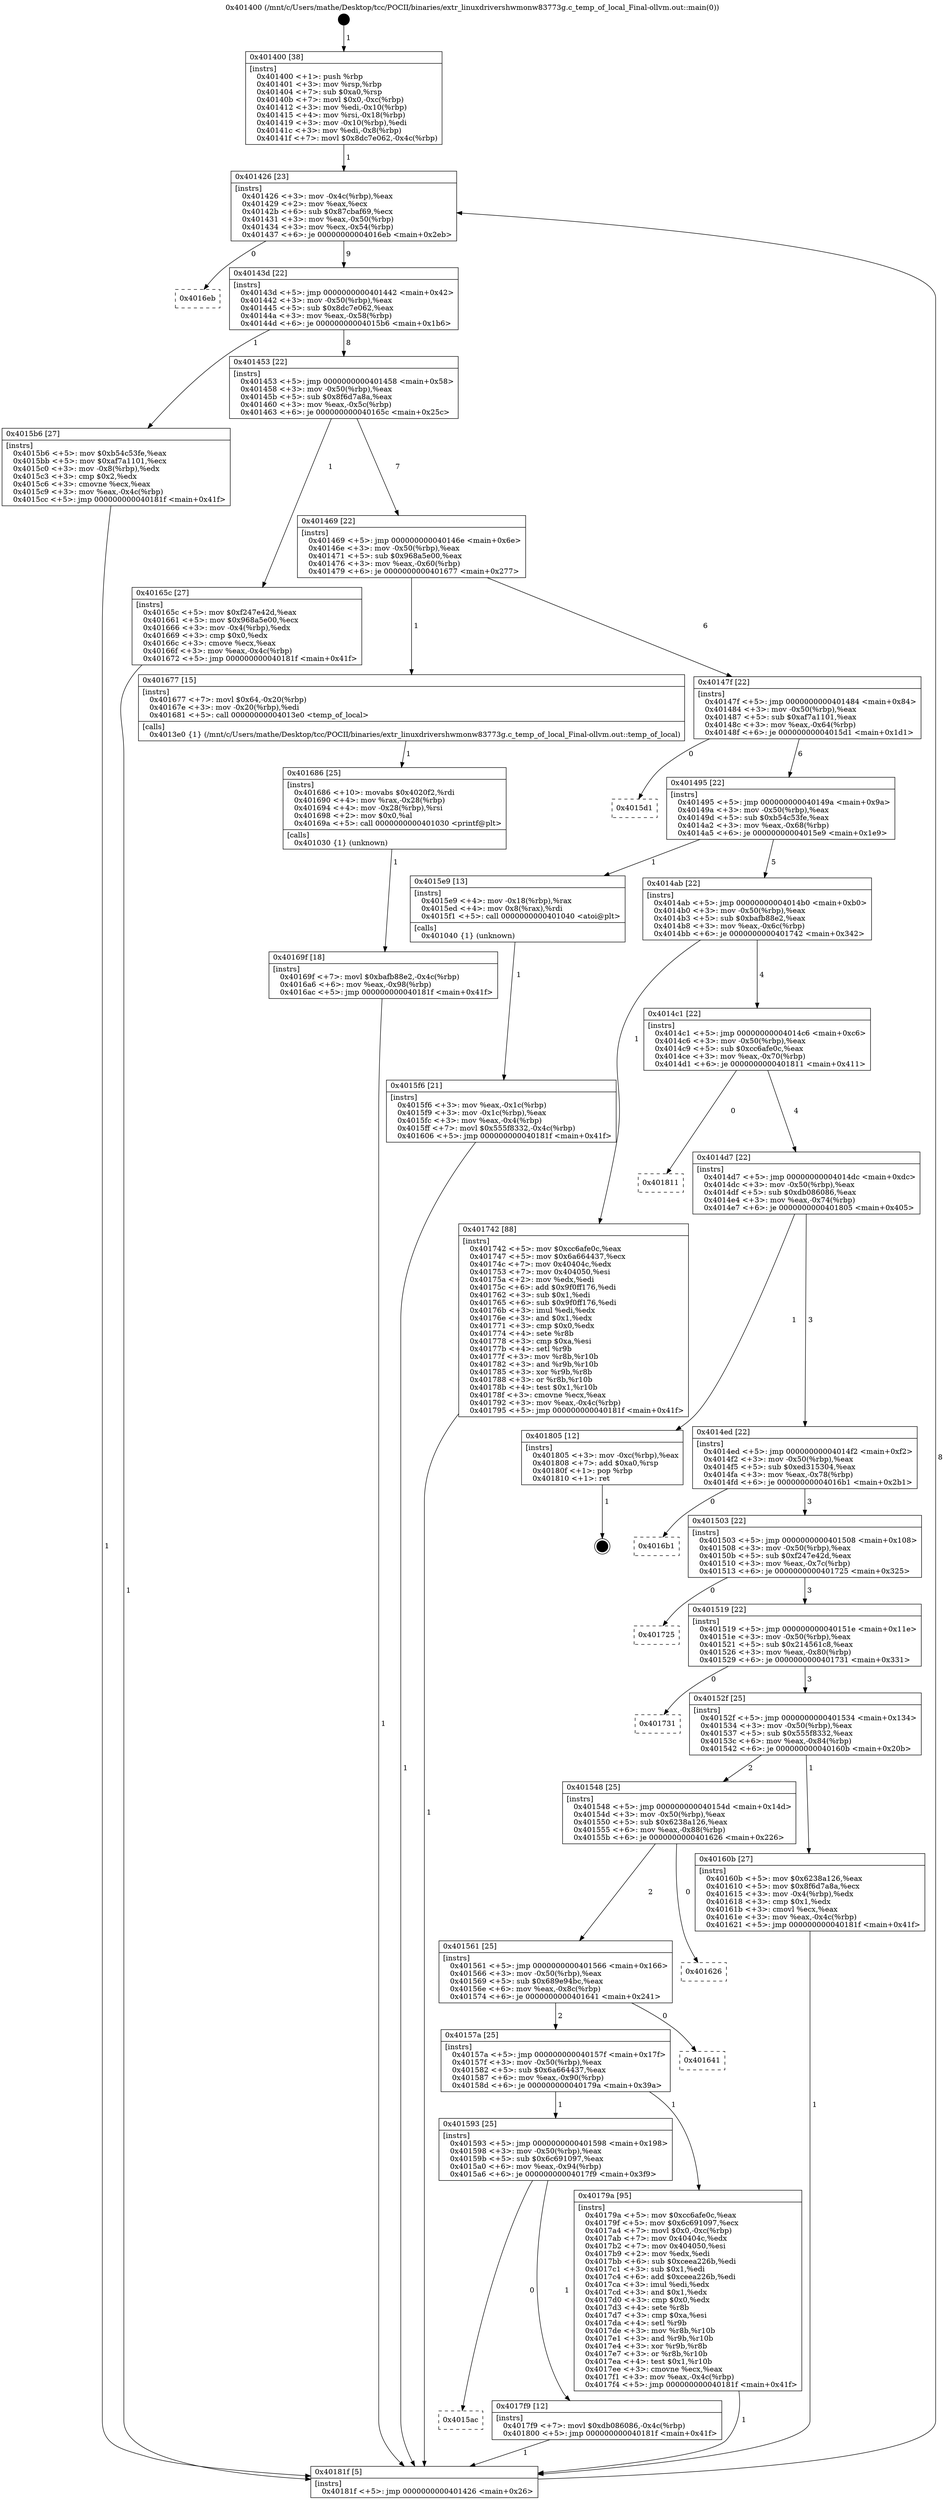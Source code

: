 digraph "0x401400" {
  label = "0x401400 (/mnt/c/Users/mathe/Desktop/tcc/POCII/binaries/extr_linuxdrivershwmonw83773g.c_temp_of_local_Final-ollvm.out::main(0))"
  labelloc = "t"
  node[shape=record]

  Entry [label="",width=0.3,height=0.3,shape=circle,fillcolor=black,style=filled]
  "0x401426" [label="{
     0x401426 [23]\l
     | [instrs]\l
     &nbsp;&nbsp;0x401426 \<+3\>: mov -0x4c(%rbp),%eax\l
     &nbsp;&nbsp;0x401429 \<+2\>: mov %eax,%ecx\l
     &nbsp;&nbsp;0x40142b \<+6\>: sub $0x87cbaf69,%ecx\l
     &nbsp;&nbsp;0x401431 \<+3\>: mov %eax,-0x50(%rbp)\l
     &nbsp;&nbsp;0x401434 \<+3\>: mov %ecx,-0x54(%rbp)\l
     &nbsp;&nbsp;0x401437 \<+6\>: je 00000000004016eb \<main+0x2eb\>\l
  }"]
  "0x4016eb" [label="{
     0x4016eb\l
  }", style=dashed]
  "0x40143d" [label="{
     0x40143d [22]\l
     | [instrs]\l
     &nbsp;&nbsp;0x40143d \<+5\>: jmp 0000000000401442 \<main+0x42\>\l
     &nbsp;&nbsp;0x401442 \<+3\>: mov -0x50(%rbp),%eax\l
     &nbsp;&nbsp;0x401445 \<+5\>: sub $0x8dc7e062,%eax\l
     &nbsp;&nbsp;0x40144a \<+3\>: mov %eax,-0x58(%rbp)\l
     &nbsp;&nbsp;0x40144d \<+6\>: je 00000000004015b6 \<main+0x1b6\>\l
  }"]
  Exit [label="",width=0.3,height=0.3,shape=circle,fillcolor=black,style=filled,peripheries=2]
  "0x4015b6" [label="{
     0x4015b6 [27]\l
     | [instrs]\l
     &nbsp;&nbsp;0x4015b6 \<+5\>: mov $0xb54c53fe,%eax\l
     &nbsp;&nbsp;0x4015bb \<+5\>: mov $0xaf7a1101,%ecx\l
     &nbsp;&nbsp;0x4015c0 \<+3\>: mov -0x8(%rbp),%edx\l
     &nbsp;&nbsp;0x4015c3 \<+3\>: cmp $0x2,%edx\l
     &nbsp;&nbsp;0x4015c6 \<+3\>: cmovne %ecx,%eax\l
     &nbsp;&nbsp;0x4015c9 \<+3\>: mov %eax,-0x4c(%rbp)\l
     &nbsp;&nbsp;0x4015cc \<+5\>: jmp 000000000040181f \<main+0x41f\>\l
  }"]
  "0x401453" [label="{
     0x401453 [22]\l
     | [instrs]\l
     &nbsp;&nbsp;0x401453 \<+5\>: jmp 0000000000401458 \<main+0x58\>\l
     &nbsp;&nbsp;0x401458 \<+3\>: mov -0x50(%rbp),%eax\l
     &nbsp;&nbsp;0x40145b \<+5\>: sub $0x8f6d7a8a,%eax\l
     &nbsp;&nbsp;0x401460 \<+3\>: mov %eax,-0x5c(%rbp)\l
     &nbsp;&nbsp;0x401463 \<+6\>: je 000000000040165c \<main+0x25c\>\l
  }"]
  "0x40181f" [label="{
     0x40181f [5]\l
     | [instrs]\l
     &nbsp;&nbsp;0x40181f \<+5\>: jmp 0000000000401426 \<main+0x26\>\l
  }"]
  "0x401400" [label="{
     0x401400 [38]\l
     | [instrs]\l
     &nbsp;&nbsp;0x401400 \<+1\>: push %rbp\l
     &nbsp;&nbsp;0x401401 \<+3\>: mov %rsp,%rbp\l
     &nbsp;&nbsp;0x401404 \<+7\>: sub $0xa0,%rsp\l
     &nbsp;&nbsp;0x40140b \<+7\>: movl $0x0,-0xc(%rbp)\l
     &nbsp;&nbsp;0x401412 \<+3\>: mov %edi,-0x10(%rbp)\l
     &nbsp;&nbsp;0x401415 \<+4\>: mov %rsi,-0x18(%rbp)\l
     &nbsp;&nbsp;0x401419 \<+3\>: mov -0x10(%rbp),%edi\l
     &nbsp;&nbsp;0x40141c \<+3\>: mov %edi,-0x8(%rbp)\l
     &nbsp;&nbsp;0x40141f \<+7\>: movl $0x8dc7e062,-0x4c(%rbp)\l
  }"]
  "0x4015ac" [label="{
     0x4015ac\l
  }", style=dashed]
  "0x40165c" [label="{
     0x40165c [27]\l
     | [instrs]\l
     &nbsp;&nbsp;0x40165c \<+5\>: mov $0xf247e42d,%eax\l
     &nbsp;&nbsp;0x401661 \<+5\>: mov $0x968a5e00,%ecx\l
     &nbsp;&nbsp;0x401666 \<+3\>: mov -0x4(%rbp),%edx\l
     &nbsp;&nbsp;0x401669 \<+3\>: cmp $0x0,%edx\l
     &nbsp;&nbsp;0x40166c \<+3\>: cmove %ecx,%eax\l
     &nbsp;&nbsp;0x40166f \<+3\>: mov %eax,-0x4c(%rbp)\l
     &nbsp;&nbsp;0x401672 \<+5\>: jmp 000000000040181f \<main+0x41f\>\l
  }"]
  "0x401469" [label="{
     0x401469 [22]\l
     | [instrs]\l
     &nbsp;&nbsp;0x401469 \<+5\>: jmp 000000000040146e \<main+0x6e\>\l
     &nbsp;&nbsp;0x40146e \<+3\>: mov -0x50(%rbp),%eax\l
     &nbsp;&nbsp;0x401471 \<+5\>: sub $0x968a5e00,%eax\l
     &nbsp;&nbsp;0x401476 \<+3\>: mov %eax,-0x60(%rbp)\l
     &nbsp;&nbsp;0x401479 \<+6\>: je 0000000000401677 \<main+0x277\>\l
  }"]
  "0x4017f9" [label="{
     0x4017f9 [12]\l
     | [instrs]\l
     &nbsp;&nbsp;0x4017f9 \<+7\>: movl $0xdb086086,-0x4c(%rbp)\l
     &nbsp;&nbsp;0x401800 \<+5\>: jmp 000000000040181f \<main+0x41f\>\l
  }"]
  "0x401677" [label="{
     0x401677 [15]\l
     | [instrs]\l
     &nbsp;&nbsp;0x401677 \<+7\>: movl $0x64,-0x20(%rbp)\l
     &nbsp;&nbsp;0x40167e \<+3\>: mov -0x20(%rbp),%edi\l
     &nbsp;&nbsp;0x401681 \<+5\>: call 00000000004013e0 \<temp_of_local\>\l
     | [calls]\l
     &nbsp;&nbsp;0x4013e0 \{1\} (/mnt/c/Users/mathe/Desktop/tcc/POCII/binaries/extr_linuxdrivershwmonw83773g.c_temp_of_local_Final-ollvm.out::temp_of_local)\l
  }"]
  "0x40147f" [label="{
     0x40147f [22]\l
     | [instrs]\l
     &nbsp;&nbsp;0x40147f \<+5\>: jmp 0000000000401484 \<main+0x84\>\l
     &nbsp;&nbsp;0x401484 \<+3\>: mov -0x50(%rbp),%eax\l
     &nbsp;&nbsp;0x401487 \<+5\>: sub $0xaf7a1101,%eax\l
     &nbsp;&nbsp;0x40148c \<+3\>: mov %eax,-0x64(%rbp)\l
     &nbsp;&nbsp;0x40148f \<+6\>: je 00000000004015d1 \<main+0x1d1\>\l
  }"]
  "0x401593" [label="{
     0x401593 [25]\l
     | [instrs]\l
     &nbsp;&nbsp;0x401593 \<+5\>: jmp 0000000000401598 \<main+0x198\>\l
     &nbsp;&nbsp;0x401598 \<+3\>: mov -0x50(%rbp),%eax\l
     &nbsp;&nbsp;0x40159b \<+5\>: sub $0x6c691097,%eax\l
     &nbsp;&nbsp;0x4015a0 \<+6\>: mov %eax,-0x94(%rbp)\l
     &nbsp;&nbsp;0x4015a6 \<+6\>: je 00000000004017f9 \<main+0x3f9\>\l
  }"]
  "0x4015d1" [label="{
     0x4015d1\l
  }", style=dashed]
  "0x401495" [label="{
     0x401495 [22]\l
     | [instrs]\l
     &nbsp;&nbsp;0x401495 \<+5\>: jmp 000000000040149a \<main+0x9a\>\l
     &nbsp;&nbsp;0x40149a \<+3\>: mov -0x50(%rbp),%eax\l
     &nbsp;&nbsp;0x40149d \<+5\>: sub $0xb54c53fe,%eax\l
     &nbsp;&nbsp;0x4014a2 \<+3\>: mov %eax,-0x68(%rbp)\l
     &nbsp;&nbsp;0x4014a5 \<+6\>: je 00000000004015e9 \<main+0x1e9\>\l
  }"]
  "0x40179a" [label="{
     0x40179a [95]\l
     | [instrs]\l
     &nbsp;&nbsp;0x40179a \<+5\>: mov $0xcc6afe0c,%eax\l
     &nbsp;&nbsp;0x40179f \<+5\>: mov $0x6c691097,%ecx\l
     &nbsp;&nbsp;0x4017a4 \<+7\>: movl $0x0,-0xc(%rbp)\l
     &nbsp;&nbsp;0x4017ab \<+7\>: mov 0x40404c,%edx\l
     &nbsp;&nbsp;0x4017b2 \<+7\>: mov 0x404050,%esi\l
     &nbsp;&nbsp;0x4017b9 \<+2\>: mov %edx,%edi\l
     &nbsp;&nbsp;0x4017bb \<+6\>: sub $0xceea226b,%edi\l
     &nbsp;&nbsp;0x4017c1 \<+3\>: sub $0x1,%edi\l
     &nbsp;&nbsp;0x4017c4 \<+6\>: add $0xceea226b,%edi\l
     &nbsp;&nbsp;0x4017ca \<+3\>: imul %edi,%edx\l
     &nbsp;&nbsp;0x4017cd \<+3\>: and $0x1,%edx\l
     &nbsp;&nbsp;0x4017d0 \<+3\>: cmp $0x0,%edx\l
     &nbsp;&nbsp;0x4017d3 \<+4\>: sete %r8b\l
     &nbsp;&nbsp;0x4017d7 \<+3\>: cmp $0xa,%esi\l
     &nbsp;&nbsp;0x4017da \<+4\>: setl %r9b\l
     &nbsp;&nbsp;0x4017de \<+3\>: mov %r8b,%r10b\l
     &nbsp;&nbsp;0x4017e1 \<+3\>: and %r9b,%r10b\l
     &nbsp;&nbsp;0x4017e4 \<+3\>: xor %r9b,%r8b\l
     &nbsp;&nbsp;0x4017e7 \<+3\>: or %r8b,%r10b\l
     &nbsp;&nbsp;0x4017ea \<+4\>: test $0x1,%r10b\l
     &nbsp;&nbsp;0x4017ee \<+3\>: cmovne %ecx,%eax\l
     &nbsp;&nbsp;0x4017f1 \<+3\>: mov %eax,-0x4c(%rbp)\l
     &nbsp;&nbsp;0x4017f4 \<+5\>: jmp 000000000040181f \<main+0x41f\>\l
  }"]
  "0x4015e9" [label="{
     0x4015e9 [13]\l
     | [instrs]\l
     &nbsp;&nbsp;0x4015e9 \<+4\>: mov -0x18(%rbp),%rax\l
     &nbsp;&nbsp;0x4015ed \<+4\>: mov 0x8(%rax),%rdi\l
     &nbsp;&nbsp;0x4015f1 \<+5\>: call 0000000000401040 \<atoi@plt\>\l
     | [calls]\l
     &nbsp;&nbsp;0x401040 \{1\} (unknown)\l
  }"]
  "0x4014ab" [label="{
     0x4014ab [22]\l
     | [instrs]\l
     &nbsp;&nbsp;0x4014ab \<+5\>: jmp 00000000004014b0 \<main+0xb0\>\l
     &nbsp;&nbsp;0x4014b0 \<+3\>: mov -0x50(%rbp),%eax\l
     &nbsp;&nbsp;0x4014b3 \<+5\>: sub $0xbafb88e2,%eax\l
     &nbsp;&nbsp;0x4014b8 \<+3\>: mov %eax,-0x6c(%rbp)\l
     &nbsp;&nbsp;0x4014bb \<+6\>: je 0000000000401742 \<main+0x342\>\l
  }"]
  "0x4015f6" [label="{
     0x4015f6 [21]\l
     | [instrs]\l
     &nbsp;&nbsp;0x4015f6 \<+3\>: mov %eax,-0x1c(%rbp)\l
     &nbsp;&nbsp;0x4015f9 \<+3\>: mov -0x1c(%rbp),%eax\l
     &nbsp;&nbsp;0x4015fc \<+3\>: mov %eax,-0x4(%rbp)\l
     &nbsp;&nbsp;0x4015ff \<+7\>: movl $0x555f8332,-0x4c(%rbp)\l
     &nbsp;&nbsp;0x401606 \<+5\>: jmp 000000000040181f \<main+0x41f\>\l
  }"]
  "0x40157a" [label="{
     0x40157a [25]\l
     | [instrs]\l
     &nbsp;&nbsp;0x40157a \<+5\>: jmp 000000000040157f \<main+0x17f\>\l
     &nbsp;&nbsp;0x40157f \<+3\>: mov -0x50(%rbp),%eax\l
     &nbsp;&nbsp;0x401582 \<+5\>: sub $0x6a664437,%eax\l
     &nbsp;&nbsp;0x401587 \<+6\>: mov %eax,-0x90(%rbp)\l
     &nbsp;&nbsp;0x40158d \<+6\>: je 000000000040179a \<main+0x39a\>\l
  }"]
  "0x401742" [label="{
     0x401742 [88]\l
     | [instrs]\l
     &nbsp;&nbsp;0x401742 \<+5\>: mov $0xcc6afe0c,%eax\l
     &nbsp;&nbsp;0x401747 \<+5\>: mov $0x6a664437,%ecx\l
     &nbsp;&nbsp;0x40174c \<+7\>: mov 0x40404c,%edx\l
     &nbsp;&nbsp;0x401753 \<+7\>: mov 0x404050,%esi\l
     &nbsp;&nbsp;0x40175a \<+2\>: mov %edx,%edi\l
     &nbsp;&nbsp;0x40175c \<+6\>: add $0x9f0ff176,%edi\l
     &nbsp;&nbsp;0x401762 \<+3\>: sub $0x1,%edi\l
     &nbsp;&nbsp;0x401765 \<+6\>: sub $0x9f0ff176,%edi\l
     &nbsp;&nbsp;0x40176b \<+3\>: imul %edi,%edx\l
     &nbsp;&nbsp;0x40176e \<+3\>: and $0x1,%edx\l
     &nbsp;&nbsp;0x401771 \<+3\>: cmp $0x0,%edx\l
     &nbsp;&nbsp;0x401774 \<+4\>: sete %r8b\l
     &nbsp;&nbsp;0x401778 \<+3\>: cmp $0xa,%esi\l
     &nbsp;&nbsp;0x40177b \<+4\>: setl %r9b\l
     &nbsp;&nbsp;0x40177f \<+3\>: mov %r8b,%r10b\l
     &nbsp;&nbsp;0x401782 \<+3\>: and %r9b,%r10b\l
     &nbsp;&nbsp;0x401785 \<+3\>: xor %r9b,%r8b\l
     &nbsp;&nbsp;0x401788 \<+3\>: or %r8b,%r10b\l
     &nbsp;&nbsp;0x40178b \<+4\>: test $0x1,%r10b\l
     &nbsp;&nbsp;0x40178f \<+3\>: cmovne %ecx,%eax\l
     &nbsp;&nbsp;0x401792 \<+3\>: mov %eax,-0x4c(%rbp)\l
     &nbsp;&nbsp;0x401795 \<+5\>: jmp 000000000040181f \<main+0x41f\>\l
  }"]
  "0x4014c1" [label="{
     0x4014c1 [22]\l
     | [instrs]\l
     &nbsp;&nbsp;0x4014c1 \<+5\>: jmp 00000000004014c6 \<main+0xc6\>\l
     &nbsp;&nbsp;0x4014c6 \<+3\>: mov -0x50(%rbp),%eax\l
     &nbsp;&nbsp;0x4014c9 \<+5\>: sub $0xcc6afe0c,%eax\l
     &nbsp;&nbsp;0x4014ce \<+3\>: mov %eax,-0x70(%rbp)\l
     &nbsp;&nbsp;0x4014d1 \<+6\>: je 0000000000401811 \<main+0x411\>\l
  }"]
  "0x401641" [label="{
     0x401641\l
  }", style=dashed]
  "0x401811" [label="{
     0x401811\l
  }", style=dashed]
  "0x4014d7" [label="{
     0x4014d7 [22]\l
     | [instrs]\l
     &nbsp;&nbsp;0x4014d7 \<+5\>: jmp 00000000004014dc \<main+0xdc\>\l
     &nbsp;&nbsp;0x4014dc \<+3\>: mov -0x50(%rbp),%eax\l
     &nbsp;&nbsp;0x4014df \<+5\>: sub $0xdb086086,%eax\l
     &nbsp;&nbsp;0x4014e4 \<+3\>: mov %eax,-0x74(%rbp)\l
     &nbsp;&nbsp;0x4014e7 \<+6\>: je 0000000000401805 \<main+0x405\>\l
  }"]
  "0x401561" [label="{
     0x401561 [25]\l
     | [instrs]\l
     &nbsp;&nbsp;0x401561 \<+5\>: jmp 0000000000401566 \<main+0x166\>\l
     &nbsp;&nbsp;0x401566 \<+3\>: mov -0x50(%rbp),%eax\l
     &nbsp;&nbsp;0x401569 \<+5\>: sub $0x689e94bc,%eax\l
     &nbsp;&nbsp;0x40156e \<+6\>: mov %eax,-0x8c(%rbp)\l
     &nbsp;&nbsp;0x401574 \<+6\>: je 0000000000401641 \<main+0x241\>\l
  }"]
  "0x401805" [label="{
     0x401805 [12]\l
     | [instrs]\l
     &nbsp;&nbsp;0x401805 \<+3\>: mov -0xc(%rbp),%eax\l
     &nbsp;&nbsp;0x401808 \<+7\>: add $0xa0,%rsp\l
     &nbsp;&nbsp;0x40180f \<+1\>: pop %rbp\l
     &nbsp;&nbsp;0x401810 \<+1\>: ret\l
  }"]
  "0x4014ed" [label="{
     0x4014ed [22]\l
     | [instrs]\l
     &nbsp;&nbsp;0x4014ed \<+5\>: jmp 00000000004014f2 \<main+0xf2\>\l
     &nbsp;&nbsp;0x4014f2 \<+3\>: mov -0x50(%rbp),%eax\l
     &nbsp;&nbsp;0x4014f5 \<+5\>: sub $0xed315304,%eax\l
     &nbsp;&nbsp;0x4014fa \<+3\>: mov %eax,-0x78(%rbp)\l
     &nbsp;&nbsp;0x4014fd \<+6\>: je 00000000004016b1 \<main+0x2b1\>\l
  }"]
  "0x401626" [label="{
     0x401626\l
  }", style=dashed]
  "0x4016b1" [label="{
     0x4016b1\l
  }", style=dashed]
  "0x401503" [label="{
     0x401503 [22]\l
     | [instrs]\l
     &nbsp;&nbsp;0x401503 \<+5\>: jmp 0000000000401508 \<main+0x108\>\l
     &nbsp;&nbsp;0x401508 \<+3\>: mov -0x50(%rbp),%eax\l
     &nbsp;&nbsp;0x40150b \<+5\>: sub $0xf247e42d,%eax\l
     &nbsp;&nbsp;0x401510 \<+3\>: mov %eax,-0x7c(%rbp)\l
     &nbsp;&nbsp;0x401513 \<+6\>: je 0000000000401725 \<main+0x325\>\l
  }"]
  "0x40169f" [label="{
     0x40169f [18]\l
     | [instrs]\l
     &nbsp;&nbsp;0x40169f \<+7\>: movl $0xbafb88e2,-0x4c(%rbp)\l
     &nbsp;&nbsp;0x4016a6 \<+6\>: mov %eax,-0x98(%rbp)\l
     &nbsp;&nbsp;0x4016ac \<+5\>: jmp 000000000040181f \<main+0x41f\>\l
  }"]
  "0x401725" [label="{
     0x401725\l
  }", style=dashed]
  "0x401519" [label="{
     0x401519 [22]\l
     | [instrs]\l
     &nbsp;&nbsp;0x401519 \<+5\>: jmp 000000000040151e \<main+0x11e\>\l
     &nbsp;&nbsp;0x40151e \<+3\>: mov -0x50(%rbp),%eax\l
     &nbsp;&nbsp;0x401521 \<+5\>: sub $0x214561c8,%eax\l
     &nbsp;&nbsp;0x401526 \<+3\>: mov %eax,-0x80(%rbp)\l
     &nbsp;&nbsp;0x401529 \<+6\>: je 0000000000401731 \<main+0x331\>\l
  }"]
  "0x401686" [label="{
     0x401686 [25]\l
     | [instrs]\l
     &nbsp;&nbsp;0x401686 \<+10\>: movabs $0x4020f2,%rdi\l
     &nbsp;&nbsp;0x401690 \<+4\>: mov %rax,-0x28(%rbp)\l
     &nbsp;&nbsp;0x401694 \<+4\>: mov -0x28(%rbp),%rsi\l
     &nbsp;&nbsp;0x401698 \<+2\>: mov $0x0,%al\l
     &nbsp;&nbsp;0x40169a \<+5\>: call 0000000000401030 \<printf@plt\>\l
     | [calls]\l
     &nbsp;&nbsp;0x401030 \{1\} (unknown)\l
  }"]
  "0x401731" [label="{
     0x401731\l
  }", style=dashed]
  "0x40152f" [label="{
     0x40152f [25]\l
     | [instrs]\l
     &nbsp;&nbsp;0x40152f \<+5\>: jmp 0000000000401534 \<main+0x134\>\l
     &nbsp;&nbsp;0x401534 \<+3\>: mov -0x50(%rbp),%eax\l
     &nbsp;&nbsp;0x401537 \<+5\>: sub $0x555f8332,%eax\l
     &nbsp;&nbsp;0x40153c \<+6\>: mov %eax,-0x84(%rbp)\l
     &nbsp;&nbsp;0x401542 \<+6\>: je 000000000040160b \<main+0x20b\>\l
  }"]
  "0x401548" [label="{
     0x401548 [25]\l
     | [instrs]\l
     &nbsp;&nbsp;0x401548 \<+5\>: jmp 000000000040154d \<main+0x14d\>\l
     &nbsp;&nbsp;0x40154d \<+3\>: mov -0x50(%rbp),%eax\l
     &nbsp;&nbsp;0x401550 \<+5\>: sub $0x6238a126,%eax\l
     &nbsp;&nbsp;0x401555 \<+6\>: mov %eax,-0x88(%rbp)\l
     &nbsp;&nbsp;0x40155b \<+6\>: je 0000000000401626 \<main+0x226\>\l
  }"]
  "0x40160b" [label="{
     0x40160b [27]\l
     | [instrs]\l
     &nbsp;&nbsp;0x40160b \<+5\>: mov $0x6238a126,%eax\l
     &nbsp;&nbsp;0x401610 \<+5\>: mov $0x8f6d7a8a,%ecx\l
     &nbsp;&nbsp;0x401615 \<+3\>: mov -0x4(%rbp),%edx\l
     &nbsp;&nbsp;0x401618 \<+3\>: cmp $0x1,%edx\l
     &nbsp;&nbsp;0x40161b \<+3\>: cmovl %ecx,%eax\l
     &nbsp;&nbsp;0x40161e \<+3\>: mov %eax,-0x4c(%rbp)\l
     &nbsp;&nbsp;0x401621 \<+5\>: jmp 000000000040181f \<main+0x41f\>\l
  }"]
  Entry -> "0x401400" [label=" 1"]
  "0x401426" -> "0x4016eb" [label=" 0"]
  "0x401426" -> "0x40143d" [label=" 9"]
  "0x401805" -> Exit [label=" 1"]
  "0x40143d" -> "0x4015b6" [label=" 1"]
  "0x40143d" -> "0x401453" [label=" 8"]
  "0x4015b6" -> "0x40181f" [label=" 1"]
  "0x401400" -> "0x401426" [label=" 1"]
  "0x40181f" -> "0x401426" [label=" 8"]
  "0x4017f9" -> "0x40181f" [label=" 1"]
  "0x401453" -> "0x40165c" [label=" 1"]
  "0x401453" -> "0x401469" [label=" 7"]
  "0x401593" -> "0x4015ac" [label=" 0"]
  "0x401469" -> "0x401677" [label=" 1"]
  "0x401469" -> "0x40147f" [label=" 6"]
  "0x401593" -> "0x4017f9" [label=" 1"]
  "0x40147f" -> "0x4015d1" [label=" 0"]
  "0x40147f" -> "0x401495" [label=" 6"]
  "0x40179a" -> "0x40181f" [label=" 1"]
  "0x401495" -> "0x4015e9" [label=" 1"]
  "0x401495" -> "0x4014ab" [label=" 5"]
  "0x4015e9" -> "0x4015f6" [label=" 1"]
  "0x4015f6" -> "0x40181f" [label=" 1"]
  "0x40157a" -> "0x401593" [label=" 1"]
  "0x4014ab" -> "0x401742" [label=" 1"]
  "0x4014ab" -> "0x4014c1" [label=" 4"]
  "0x40157a" -> "0x40179a" [label=" 1"]
  "0x4014c1" -> "0x401811" [label=" 0"]
  "0x4014c1" -> "0x4014d7" [label=" 4"]
  "0x401561" -> "0x40157a" [label=" 2"]
  "0x4014d7" -> "0x401805" [label=" 1"]
  "0x4014d7" -> "0x4014ed" [label=" 3"]
  "0x401561" -> "0x401641" [label=" 0"]
  "0x4014ed" -> "0x4016b1" [label=" 0"]
  "0x4014ed" -> "0x401503" [label=" 3"]
  "0x401548" -> "0x401561" [label=" 2"]
  "0x401503" -> "0x401725" [label=" 0"]
  "0x401503" -> "0x401519" [label=" 3"]
  "0x401548" -> "0x401626" [label=" 0"]
  "0x401519" -> "0x401731" [label=" 0"]
  "0x401519" -> "0x40152f" [label=" 3"]
  "0x401742" -> "0x40181f" [label=" 1"]
  "0x40152f" -> "0x40160b" [label=" 1"]
  "0x40152f" -> "0x401548" [label=" 2"]
  "0x40160b" -> "0x40181f" [label=" 1"]
  "0x40165c" -> "0x40181f" [label=" 1"]
  "0x401677" -> "0x401686" [label=" 1"]
  "0x401686" -> "0x40169f" [label=" 1"]
  "0x40169f" -> "0x40181f" [label=" 1"]
}
